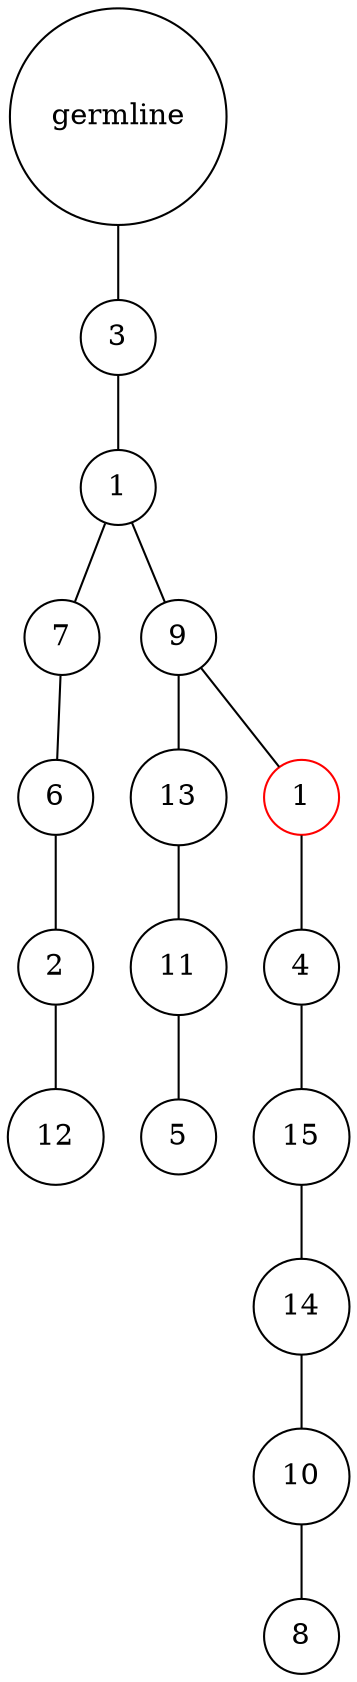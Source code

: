 graph {
	rankdir=UD;
	splines=line;
	node [shape=circle]
	"0x7f10051131f0" [label="germline"];
	"0x7f1005113220" [label="3"];
	"0x7f10051131f0" -- "0x7f1005113220" ;
	"0x7f1005113250" [label="1"];
	"0x7f1005113220" -- "0x7f1005113250" ;
	"0x7f1005113280" [label="7"];
	"0x7f1005113250" -- "0x7f1005113280" ;
	"0x7f10051132b0" [label="6"];
	"0x7f1005113280" -- "0x7f10051132b0" ;
	"0x7f10051132e0" [label="2"];
	"0x7f10051132b0" -- "0x7f10051132e0" ;
	"0x7f1005113310" [label="12"];
	"0x7f10051132e0" -- "0x7f1005113310" ;
	"0x7f1005113340" [label="9"];
	"0x7f1005113250" -- "0x7f1005113340" ;
	"0x7f1005113370" [label="13"];
	"0x7f1005113340" -- "0x7f1005113370" ;
	"0x7f10051133a0" [label="11"];
	"0x7f1005113370" -- "0x7f10051133a0" ;
	"0x7f10051133d0" [label="5"];
	"0x7f10051133a0" -- "0x7f10051133d0" ;
	"0x7f1005113400" [label="1",color="red"];
	"0x7f1005113340" -- "0x7f1005113400" ;
	"0x7f1005113430" [label="4"];
	"0x7f1005113400" -- "0x7f1005113430" ;
	"0x7f1005113460" [label="15"];
	"0x7f1005113430" -- "0x7f1005113460" ;
	"0x7f1005113490" [label="14"];
	"0x7f1005113460" -- "0x7f1005113490" ;
	"0x7f10051134c0" [label="10"];
	"0x7f1005113490" -- "0x7f10051134c0" ;
	"0x7f10051134f0" [label="8"];
	"0x7f10051134c0" -- "0x7f10051134f0" ;
}
